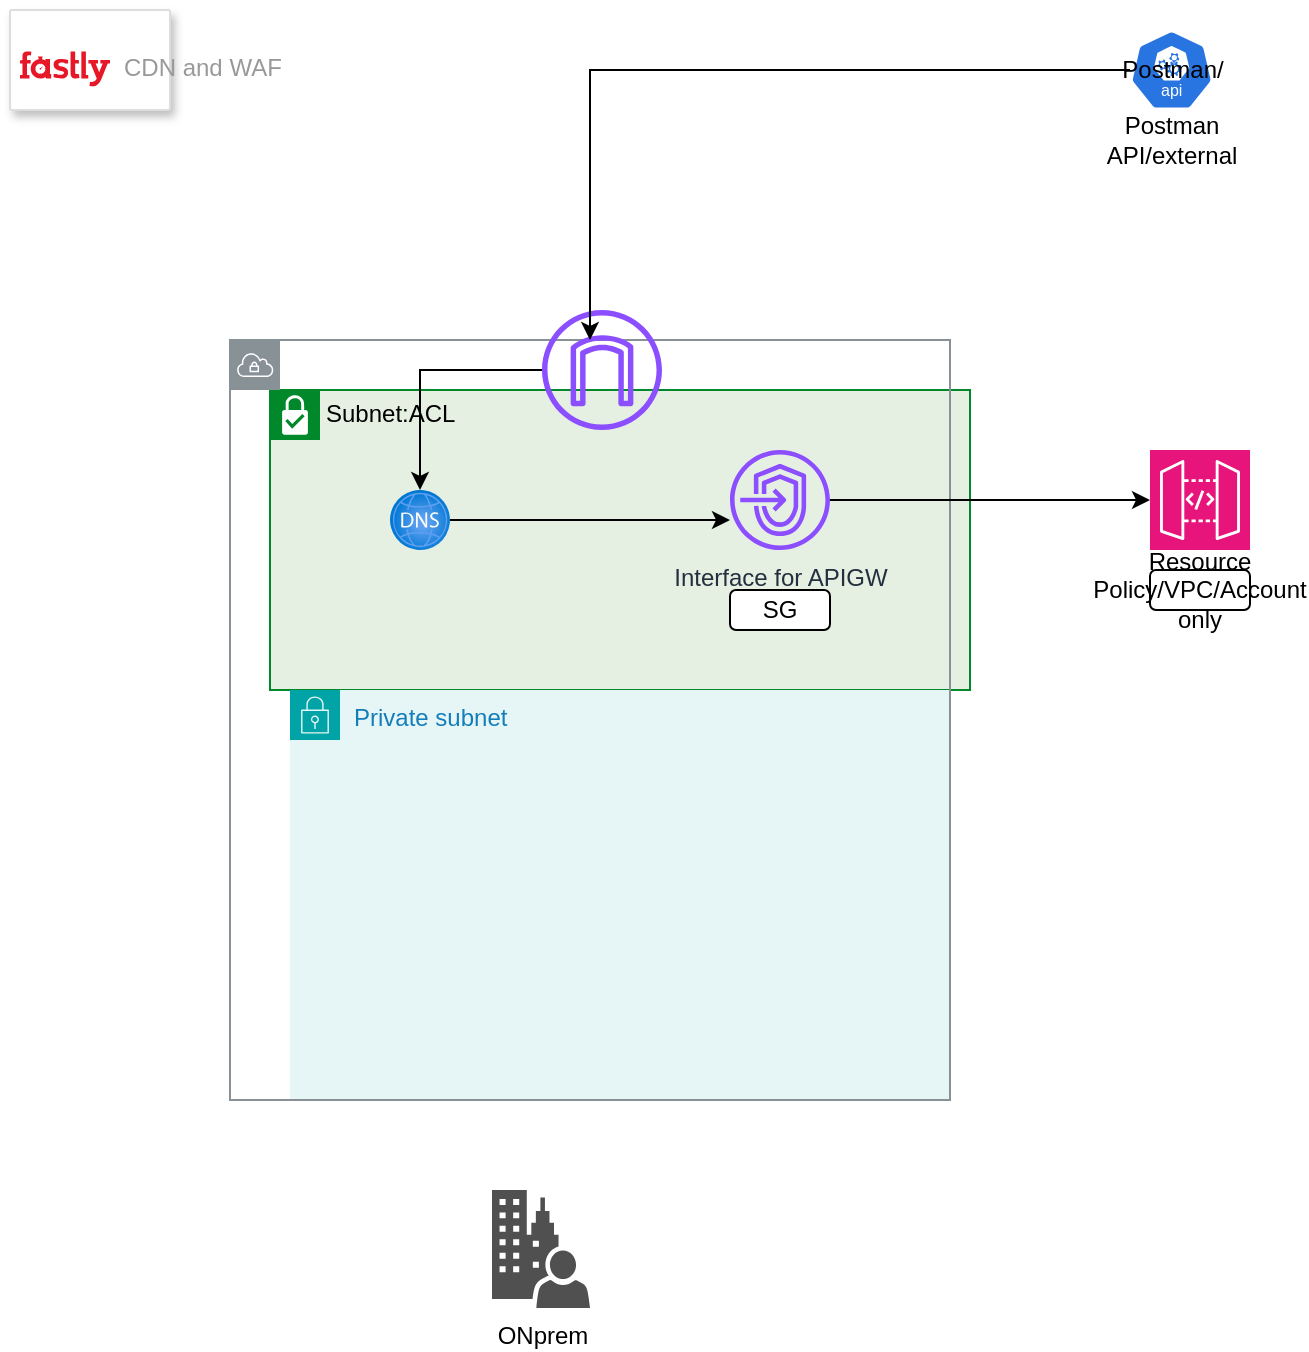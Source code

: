 <mxfile version="24.0.0" type="github">
  <diagram name="Page-1" id="oiOR5DFxFL_I0Y_yu_aG">
    <mxGraphModel dx="1434" dy="822" grid="1" gridSize="10" guides="1" tooltips="1" connect="1" arrows="1" fold="1" page="1" pageScale="1" pageWidth="850" pageHeight="1100" math="0" shadow="0">
      <root>
        <mxCell id="0" />
        <mxCell id="1" parent="0" />
        <mxCell id="j7-mjfQlk6cvLGT77Xdr-10" value="Subnet:ACL" style="shape=mxgraph.ibm.box;prType=subnet;fontStyle=0;verticalAlign=top;align=left;spacingLeft=32;spacingTop=4;fillColor=#E6F0E2;rounded=0;whiteSpace=wrap;html=1;strokeColor=#00882B;strokeWidth=1;dashed=0;container=1;spacing=-4;collapsible=0;expand=0;recursiveResize=0;" vertex="1" parent="1">
          <mxGeometry x="290" y="320" width="350" height="150" as="geometry" />
        </mxCell>
        <mxCell id="j7-mjfQlk6cvLGT77Xdr-1" value="" style="strokeColor=#dddddd;shadow=1;strokeWidth=1;rounded=1;absoluteArcSize=1;arcSize=2;" vertex="1" parent="1">
          <mxGeometry x="160" y="130" width="80" height="50" as="geometry" />
        </mxCell>
        <mxCell id="j7-mjfQlk6cvLGT77Xdr-2" value="CDN and WAF" style="sketch=0;dashed=0;connectable=0;html=1;fillColor=#5184F3;strokeColor=none;shape=mxgraph.gcp2.fastly;part=1;labelPosition=right;verticalLabelPosition=middle;align=left;verticalAlign=middle;spacingLeft=5;fontColor=#999999;fontSize=12;" vertex="1" parent="j7-mjfQlk6cvLGT77Xdr-1">
          <mxGeometry width="45" height="17.55" relative="1" as="geometry">
            <mxPoint x="5" y="20.725" as="offset" />
          </mxGeometry>
        </mxCell>
        <mxCell id="j7-mjfQlk6cvLGT77Xdr-3" value="" style="sketch=0;points=[[0,0,0],[0.25,0,0],[0.5,0,0],[0.75,0,0],[1,0,0],[0,1,0],[0.25,1,0],[0.5,1,0],[0.75,1,0],[1,1,0],[0,0.25,0],[0,0.5,0],[0,0.75,0],[1,0.25,0],[1,0.5,0],[1,0.75,0]];outlineConnect=0;fontColor=#232F3E;fillColor=#E7157B;strokeColor=#ffffff;dashed=0;verticalLabelPosition=bottom;verticalAlign=top;align=center;html=1;fontSize=12;fontStyle=0;aspect=fixed;shape=mxgraph.aws4.resourceIcon;resIcon=mxgraph.aws4.api_gateway;" vertex="1" parent="1">
          <mxGeometry x="730" y="350" width="50" height="50" as="geometry" />
        </mxCell>
        <mxCell id="j7-mjfQlk6cvLGT77Xdr-9" value="Private subnet" style="points=[[0,0],[0.25,0],[0.5,0],[0.75,0],[1,0],[1,0.25],[1,0.5],[1,0.75],[1,1],[0.75,1],[0.5,1],[0.25,1],[0,1],[0,0.75],[0,0.5],[0,0.25]];outlineConnect=0;gradientColor=none;html=1;whiteSpace=wrap;fontSize=12;fontStyle=0;container=1;pointerEvents=0;collapsible=0;recursiveResize=0;shape=mxgraph.aws4.group;grIcon=mxgraph.aws4.group_security_group;grStroke=0;strokeColor=#00A4A6;fillColor=#E6F6F7;verticalAlign=top;align=left;spacingLeft=30;fontColor=#147EBA;dashed=0;" vertex="1" parent="1">
          <mxGeometry x="300" y="470" width="330" height="205" as="geometry" />
        </mxCell>
        <mxCell id="j7-mjfQlk6cvLGT77Xdr-8" value="" style="sketch=0;outlineConnect=0;gradientColor=none;html=1;whiteSpace=wrap;fontSize=12;fontStyle=0;shape=mxgraph.aws4.group;grIcon=mxgraph.aws4.group_vpc;strokeColor=#879196;fillColor=none;verticalAlign=top;align=left;spacingLeft=30;fontColor=#879196;dashed=0;" vertex="1" parent="j7-mjfQlk6cvLGT77Xdr-9">
          <mxGeometry x="-30" y="-175" width="360" height="380" as="geometry" />
        </mxCell>
        <mxCell id="j7-mjfQlk6cvLGT77Xdr-12" style="edgeStyle=orthogonalEdgeStyle;rounded=0;orthogonalLoop=1;jettySize=auto;html=1;" edge="1" parent="j7-mjfQlk6cvLGT77Xdr-9" source="j7-mjfQlk6cvLGT77Xdr-11">
          <mxGeometry relative="1" as="geometry">
            <mxPoint x="430" y="-95" as="targetPoint" />
          </mxGeometry>
        </mxCell>
        <mxCell id="j7-mjfQlk6cvLGT77Xdr-11" value="Interface for APIGW" style="sketch=0;outlineConnect=0;fontColor=#232F3E;gradientColor=none;fillColor=#8C4FFF;strokeColor=none;dashed=0;verticalLabelPosition=bottom;verticalAlign=top;align=center;html=1;fontSize=12;fontStyle=0;aspect=fixed;pointerEvents=1;shape=mxgraph.aws4.endpoints;" vertex="1" parent="j7-mjfQlk6cvLGT77Xdr-9">
          <mxGeometry x="220" y="-120" width="50" height="50" as="geometry" />
        </mxCell>
        <mxCell id="j7-mjfQlk6cvLGT77Xdr-14" value="" style="sketch=0;outlineConnect=0;fontColor=#232F3E;gradientColor=none;fillColor=#8C4FFF;strokeColor=none;dashed=0;verticalLabelPosition=bottom;verticalAlign=top;align=center;html=1;fontSize=12;fontStyle=0;aspect=fixed;pointerEvents=1;shape=mxgraph.aws4.internet_gateway;" vertex="1" parent="j7-mjfQlk6cvLGT77Xdr-9">
          <mxGeometry x="126" y="-190" width="60" height="60" as="geometry" />
        </mxCell>
        <mxCell id="j7-mjfQlk6cvLGT77Xdr-21" value="SG" style="rounded=1;whiteSpace=wrap;html=1;" vertex="1" parent="j7-mjfQlk6cvLGT77Xdr-9">
          <mxGeometry x="220" y="-50" width="50" height="20" as="geometry" />
        </mxCell>
        <mxCell id="j7-mjfQlk6cvLGT77Xdr-18" style="edgeStyle=orthogonalEdgeStyle;rounded=0;orthogonalLoop=1;jettySize=auto;html=1;" edge="1" parent="1" source="j7-mjfQlk6cvLGT77Xdr-15" target="j7-mjfQlk6cvLGT77Xdr-8">
          <mxGeometry relative="1" as="geometry" />
        </mxCell>
        <mxCell id="j7-mjfQlk6cvLGT77Xdr-15" value="Postman/" style="aspect=fixed;sketch=0;html=1;dashed=0;whitespace=wrap;fillColor=#2875E2;strokeColor=#ffffff;points=[[0.005,0.63,0],[0.1,0.2,0],[0.9,0.2,0],[0.5,0,0],[0.995,0.63,0],[0.72,0.99,0],[0.5,1,0],[0.28,0.99,0]];shape=mxgraph.kubernetes.icon2;kubernetesLabel=1;prIcon=api" vertex="1" parent="1">
          <mxGeometry x="720" y="140" width="41.67" height="40" as="geometry" />
        </mxCell>
        <mxCell id="j7-mjfQlk6cvLGT77Xdr-16" value="Postman API/external" style="text;html=1;align=center;verticalAlign=middle;whiteSpace=wrap;rounded=0;" vertex="1" parent="1">
          <mxGeometry x="710.84" y="180" width="60" height="30" as="geometry" />
        </mxCell>
        <mxCell id="j7-mjfQlk6cvLGT77Xdr-20" style="edgeStyle=orthogonalEdgeStyle;rounded=0;orthogonalLoop=1;jettySize=auto;html=1;" edge="1" parent="1" source="j7-mjfQlk6cvLGT77Xdr-17" target="j7-mjfQlk6cvLGT77Xdr-11">
          <mxGeometry relative="1" as="geometry">
            <Array as="points">
              <mxPoint x="490" y="385" />
              <mxPoint x="490" y="385" />
            </Array>
          </mxGeometry>
        </mxCell>
        <mxCell id="j7-mjfQlk6cvLGT77Xdr-17" value="" style="image;aspect=fixed;html=1;points=[];align=center;fontSize=12;image=img/lib/azure2/networking/DNS_Zones.svg;" vertex="1" parent="1">
          <mxGeometry x="350" y="370" width="30" height="30" as="geometry" />
        </mxCell>
        <mxCell id="j7-mjfQlk6cvLGT77Xdr-19" style="edgeStyle=orthogonalEdgeStyle;rounded=0;orthogonalLoop=1;jettySize=auto;html=1;" edge="1" parent="1" source="j7-mjfQlk6cvLGT77Xdr-14" target="j7-mjfQlk6cvLGT77Xdr-17">
          <mxGeometry relative="1" as="geometry" />
        </mxCell>
        <mxCell id="j7-mjfQlk6cvLGT77Xdr-22" value="Resource Policy/VPC/Account only" style="rounded=1;whiteSpace=wrap;html=1;" vertex="1" parent="1">
          <mxGeometry x="730" y="410" width="50" height="20" as="geometry" />
        </mxCell>
        <mxCell id="j7-mjfQlk6cvLGT77Xdr-23" value="ONprem" style="sketch=0;pointerEvents=1;shadow=0;dashed=0;html=1;strokeColor=none;fillColor=#505050;labelPosition=center;verticalLabelPosition=bottom;verticalAlign=top;outlineConnect=0;align=center;shape=mxgraph.office.users.on_premises_user;" vertex="1" parent="1">
          <mxGeometry x="401" y="720" width="49" height="59" as="geometry" />
        </mxCell>
      </root>
    </mxGraphModel>
  </diagram>
</mxfile>
